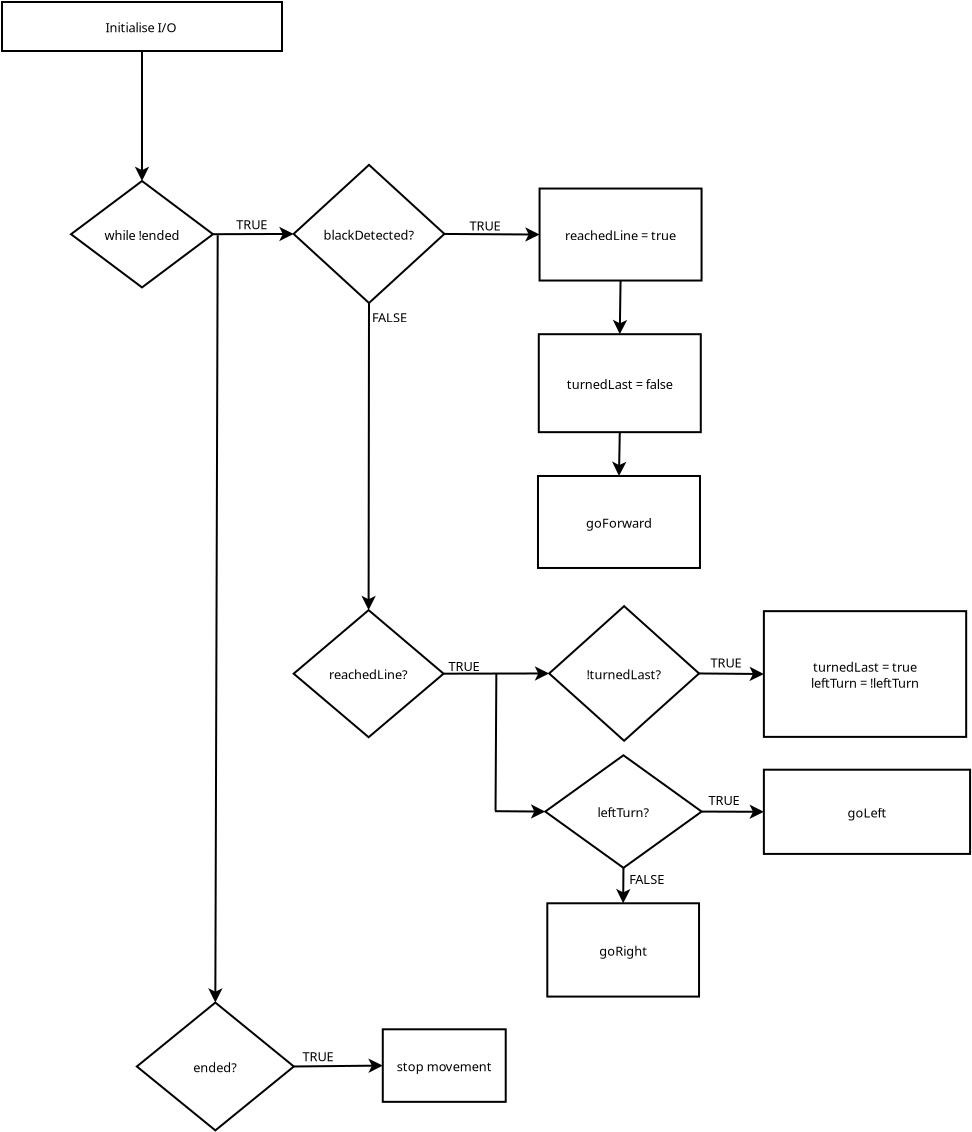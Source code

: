 <?xml version="1.0" encoding="UTF-8"?>
<dia:diagram xmlns:dia="http://www.lysator.liu.se/~alla/dia/">
  <dia:layer name="Background" visible="true" active="true">
    <dia:object type="Flowchart - Box" version="0" id="O0">
      <dia:attribute name="obj_pos">
        <dia:point val="12,4"/>
      </dia:attribute>
      <dia:attribute name="obj_bb">
        <dia:rectangle val="11.95,3.95;26.05,6.5"/>
      </dia:attribute>
      <dia:attribute name="elem_corner">
        <dia:point val="12,4"/>
      </dia:attribute>
      <dia:attribute name="elem_width">
        <dia:real val="14"/>
      </dia:attribute>
      <dia:attribute name="elem_height">
        <dia:real val="2.45"/>
      </dia:attribute>
      <dia:attribute name="show_background">
        <dia:boolean val="true"/>
      </dia:attribute>
      <dia:attribute name="padding">
        <dia:real val="0.5"/>
      </dia:attribute>
      <dia:attribute name="text">
        <dia:composite type="text">
          <dia:attribute name="string">
            <dia:string>#Initialise I/O#</dia:string>
          </dia:attribute>
          <dia:attribute name="font">
            <dia:font family="sans" style="0" name="Helvetica"/>
          </dia:attribute>
          <dia:attribute name="height">
            <dia:real val="0.8"/>
          </dia:attribute>
          <dia:attribute name="pos">
            <dia:point val="19,5.42"/>
          </dia:attribute>
          <dia:attribute name="color">
            <dia:color val="#000000"/>
          </dia:attribute>
          <dia:attribute name="alignment">
            <dia:enum val="1"/>
          </dia:attribute>
        </dia:composite>
      </dia:attribute>
    </dia:object>
    <dia:object type="Flowchart - Diamond" version="0" id="O1">
      <dia:attribute name="obj_pos">
        <dia:point val="15.45,12.95"/>
      </dia:attribute>
      <dia:attribute name="obj_bb">
        <dia:rectangle val="15.4,12.9;22.599,18.321"/>
      </dia:attribute>
      <dia:attribute name="elem_corner">
        <dia:point val="15.45,12.95"/>
      </dia:attribute>
      <dia:attribute name="elem_width">
        <dia:real val="7.099"/>
      </dia:attribute>
      <dia:attribute name="elem_height">
        <dia:real val="5.321"/>
      </dia:attribute>
      <dia:attribute name="show_background">
        <dia:boolean val="true"/>
      </dia:attribute>
      <dia:attribute name="padding">
        <dia:real val="0.354"/>
      </dia:attribute>
      <dia:attribute name="text">
        <dia:composite type="text">
          <dia:attribute name="string">
            <dia:string>#while !ended#</dia:string>
          </dia:attribute>
          <dia:attribute name="font">
            <dia:font family="sans" style="0" name="Helvetica"/>
          </dia:attribute>
          <dia:attribute name="height">
            <dia:real val="0.8"/>
          </dia:attribute>
          <dia:attribute name="pos">
            <dia:point val="18.999,15.805"/>
          </dia:attribute>
          <dia:attribute name="color">
            <dia:color val="#000000"/>
          </dia:attribute>
          <dia:attribute name="alignment">
            <dia:enum val="1"/>
          </dia:attribute>
        </dia:composite>
      </dia:attribute>
    </dia:object>
    <dia:object type="Standard - Line" version="0" id="O2">
      <dia:attribute name="obj_pos">
        <dia:point val="19,6.45"/>
      </dia:attribute>
      <dia:attribute name="obj_bb">
        <dia:rectangle val="18.638,6.4;19.361,13.062"/>
      </dia:attribute>
      <dia:attribute name="conn_endpoints">
        <dia:point val="19,6.45"/>
        <dia:point val="18.999,12.95"/>
      </dia:attribute>
      <dia:attribute name="numcp">
        <dia:int val="1"/>
      </dia:attribute>
      <dia:attribute name="end_arrow">
        <dia:enum val="22"/>
      </dia:attribute>
      <dia:attribute name="end_arrow_length">
        <dia:real val="0.5"/>
      </dia:attribute>
      <dia:attribute name="end_arrow_width">
        <dia:real val="0.5"/>
      </dia:attribute>
      <dia:connections>
        <dia:connection handle="0" to="O0" connection="13"/>
        <dia:connection handle="1" to="O1" connection="0"/>
      </dia:connections>
    </dia:object>
    <dia:object type="Flowchart - Diamond" version="0" id="O3">
      <dia:attribute name="obj_pos">
        <dia:point val="26.58,12.144"/>
      </dia:attribute>
      <dia:attribute name="obj_bb">
        <dia:rectangle val="26.53,12.094;34.169,19.1"/>
      </dia:attribute>
      <dia:attribute name="elem_corner">
        <dia:point val="26.58,12.144"/>
      </dia:attribute>
      <dia:attribute name="elem_width">
        <dia:real val="7.539"/>
      </dia:attribute>
      <dia:attribute name="elem_height">
        <dia:real val="6.905"/>
      </dia:attribute>
      <dia:attribute name="show_background">
        <dia:boolean val="true"/>
      </dia:attribute>
      <dia:attribute name="padding">
        <dia:real val="0.354"/>
      </dia:attribute>
      <dia:attribute name="text">
        <dia:composite type="text">
          <dia:attribute name="string">
            <dia:string>#blackDetected?#</dia:string>
          </dia:attribute>
          <dia:attribute name="font">
            <dia:font family="sans" style="0" name="Helvetica"/>
          </dia:attribute>
          <dia:attribute name="height">
            <dia:real val="0.8"/>
          </dia:attribute>
          <dia:attribute name="pos">
            <dia:point val="30.35,15.792"/>
          </dia:attribute>
          <dia:attribute name="color">
            <dia:color val="#000000"/>
          </dia:attribute>
          <dia:attribute name="alignment">
            <dia:enum val="1"/>
          </dia:attribute>
        </dia:composite>
      </dia:attribute>
    </dia:object>
    <dia:object type="Standard - Line" version="0" id="O4">
      <dia:attribute name="obj_pos">
        <dia:point val="22.549,15.61"/>
      </dia:attribute>
      <dia:attribute name="obj_bb">
        <dia:rectangle val="22.498,15.237;26.692,15.961"/>
      </dia:attribute>
      <dia:attribute name="conn_endpoints">
        <dia:point val="22.549,15.61"/>
        <dia:point val="26.58,15.597"/>
      </dia:attribute>
      <dia:attribute name="numcp">
        <dia:int val="1"/>
      </dia:attribute>
      <dia:attribute name="end_arrow">
        <dia:enum val="22"/>
      </dia:attribute>
      <dia:attribute name="end_arrow_length">
        <dia:real val="0.5"/>
      </dia:attribute>
      <dia:attribute name="end_arrow_width">
        <dia:real val="0.5"/>
      </dia:attribute>
      <dia:connections>
        <dia:connection handle="0" to="O1" connection="4"/>
        <dia:connection handle="1" to="O3" connection="12"/>
      </dia:connections>
    </dia:object>
    <dia:object type="Standard - Text" version="1" id="O5">
      <dia:attribute name="obj_pos">
        <dia:point val="23.716,15.357"/>
      </dia:attribute>
      <dia:attribute name="obj_bb">
        <dia:rectangle val="23.716,14.762;25.423,15.509"/>
      </dia:attribute>
      <dia:attribute name="text">
        <dia:composite type="text">
          <dia:attribute name="string">
            <dia:string>#TRUE#</dia:string>
          </dia:attribute>
          <dia:attribute name="font">
            <dia:font family="sans" style="0" name="Helvetica"/>
          </dia:attribute>
          <dia:attribute name="height">
            <dia:real val="0.8"/>
          </dia:attribute>
          <dia:attribute name="pos">
            <dia:point val="23.716,15.357"/>
          </dia:attribute>
          <dia:attribute name="color">
            <dia:color val="#000000"/>
          </dia:attribute>
          <dia:attribute name="alignment">
            <dia:enum val="0"/>
          </dia:attribute>
        </dia:composite>
      </dia:attribute>
      <dia:attribute name="valign">
        <dia:enum val="3"/>
      </dia:attribute>
    </dia:object>
    <dia:object type="Standard - Text" version="1" id="O6">
      <dia:attribute name="obj_pos">
        <dia:point val="24.05,14.75"/>
      </dia:attribute>
      <dia:attribute name="obj_bb">
        <dia:rectangle val="24.05,14.155;24.05,14.902"/>
      </dia:attribute>
      <dia:attribute name="text">
        <dia:composite type="text">
          <dia:attribute name="string">
            <dia:string>##</dia:string>
          </dia:attribute>
          <dia:attribute name="font">
            <dia:font family="sans" style="0" name="Helvetica"/>
          </dia:attribute>
          <dia:attribute name="height">
            <dia:real val="0.8"/>
          </dia:attribute>
          <dia:attribute name="pos">
            <dia:point val="24.05,14.75"/>
          </dia:attribute>
          <dia:attribute name="color">
            <dia:color val="#000000"/>
          </dia:attribute>
          <dia:attribute name="alignment">
            <dia:enum val="0"/>
          </dia:attribute>
        </dia:composite>
      </dia:attribute>
      <dia:attribute name="valign">
        <dia:enum val="3"/>
      </dia:attribute>
    </dia:object>
    <dia:object type="Flowchart - Box" version="0" id="O7">
      <dia:attribute name="obj_pos">
        <dia:point val="38.878,13.327"/>
      </dia:attribute>
      <dia:attribute name="obj_bb">
        <dia:rectangle val="38.828,13.277;47.028,17.977"/>
      </dia:attribute>
      <dia:attribute name="elem_corner">
        <dia:point val="38.878,13.327"/>
      </dia:attribute>
      <dia:attribute name="elem_width">
        <dia:real val="8.1"/>
      </dia:attribute>
      <dia:attribute name="elem_height">
        <dia:real val="4.6"/>
      </dia:attribute>
      <dia:attribute name="show_background">
        <dia:boolean val="true"/>
      </dia:attribute>
      <dia:attribute name="padding">
        <dia:real val="0.5"/>
      </dia:attribute>
      <dia:attribute name="text">
        <dia:composite type="text">
          <dia:attribute name="string">
            <dia:string>#reachedLine = true#</dia:string>
          </dia:attribute>
          <dia:attribute name="font">
            <dia:font family="sans" style="0" name="Helvetica"/>
          </dia:attribute>
          <dia:attribute name="height">
            <dia:real val="0.8"/>
          </dia:attribute>
          <dia:attribute name="pos">
            <dia:point val="42.928,15.822"/>
          </dia:attribute>
          <dia:attribute name="color">
            <dia:color val="#000000"/>
          </dia:attribute>
          <dia:attribute name="alignment">
            <dia:enum val="1"/>
          </dia:attribute>
        </dia:composite>
      </dia:attribute>
    </dia:object>
    <dia:object type="Flowchart - Box" version="0" id="O8">
      <dia:attribute name="obj_pos">
        <dia:point val="38.839,20.61"/>
      </dia:attribute>
      <dia:attribute name="obj_bb">
        <dia:rectangle val="38.789,20.559;46.989,25.558"/>
      </dia:attribute>
      <dia:attribute name="elem_corner">
        <dia:point val="38.839,20.61"/>
      </dia:attribute>
      <dia:attribute name="elem_width">
        <dia:real val="8.1"/>
      </dia:attribute>
      <dia:attribute name="elem_height">
        <dia:real val="4.898"/>
      </dia:attribute>
      <dia:attribute name="show_background">
        <dia:boolean val="true"/>
      </dia:attribute>
      <dia:attribute name="padding">
        <dia:real val="0.5"/>
      </dia:attribute>
      <dia:attribute name="text">
        <dia:composite type="text">
          <dia:attribute name="string">
            <dia:string>#turnedLast = false#</dia:string>
          </dia:attribute>
          <dia:attribute name="font">
            <dia:font family="sans" style="0" name="Helvetica"/>
          </dia:attribute>
          <dia:attribute name="height">
            <dia:real val="0.8"/>
          </dia:attribute>
          <dia:attribute name="pos">
            <dia:point val="42.889,23.254"/>
          </dia:attribute>
          <dia:attribute name="color">
            <dia:color val="#000000"/>
          </dia:attribute>
          <dia:attribute name="alignment">
            <dia:enum val="1"/>
          </dia:attribute>
        </dia:composite>
      </dia:attribute>
    </dia:object>
    <dia:object type="Standard - Line" version="0" id="O9">
      <dia:attribute name="obj_pos">
        <dia:point val="34.119,15.597"/>
      </dia:attribute>
      <dia:attribute name="obj_bb">
        <dia:rectangle val="34.069,15.262;38.99,15.985"/>
      </dia:attribute>
      <dia:attribute name="conn_endpoints">
        <dia:point val="34.119,15.597"/>
        <dia:point val="38.878,15.627"/>
      </dia:attribute>
      <dia:attribute name="numcp">
        <dia:int val="1"/>
      </dia:attribute>
      <dia:attribute name="end_arrow">
        <dia:enum val="22"/>
      </dia:attribute>
      <dia:attribute name="end_arrow_length">
        <dia:real val="0.5"/>
      </dia:attribute>
      <dia:attribute name="end_arrow_width">
        <dia:real val="0.5"/>
      </dia:attribute>
      <dia:connections>
        <dia:connection handle="0" to="O3" connection="4"/>
        <dia:connection handle="1" to="O7" connection="7"/>
      </dia:connections>
    </dia:object>
    <dia:object type="Standard - Line" version="0" id="O10">
      <dia:attribute name="obj_pos">
        <dia:point val="42.928,17.927"/>
      </dia:attribute>
      <dia:attribute name="obj_bb">
        <dia:rectangle val="42.536,17.877;43.259,20.721"/>
      </dia:attribute>
      <dia:attribute name="conn_endpoints">
        <dia:point val="42.928,17.927"/>
        <dia:point val="42.889,20.61"/>
      </dia:attribute>
      <dia:attribute name="numcp">
        <dia:int val="1"/>
      </dia:attribute>
      <dia:attribute name="end_arrow">
        <dia:enum val="22"/>
      </dia:attribute>
      <dia:attribute name="end_arrow_length">
        <dia:real val="0.5"/>
      </dia:attribute>
      <dia:attribute name="end_arrow_width">
        <dia:real val="0.5"/>
      </dia:attribute>
      <dia:connections>
        <dia:connection handle="0" to="O7" connection="13"/>
        <dia:connection handle="1" to="O8" connection="2"/>
      </dia:connections>
    </dia:object>
    <dia:object type="Flowchart - Box" version="0" id="O11">
      <dia:attribute name="obj_pos">
        <dia:point val="38.799,27.699"/>
      </dia:attribute>
      <dia:attribute name="obj_bb">
        <dia:rectangle val="38.749,27.649;46.949,32.349"/>
      </dia:attribute>
      <dia:attribute name="elem_corner">
        <dia:point val="38.799,27.699"/>
      </dia:attribute>
      <dia:attribute name="elem_width">
        <dia:real val="8.1"/>
      </dia:attribute>
      <dia:attribute name="elem_height">
        <dia:real val="4.6"/>
      </dia:attribute>
      <dia:attribute name="show_background">
        <dia:boolean val="true"/>
      </dia:attribute>
      <dia:attribute name="padding">
        <dia:real val="0.5"/>
      </dia:attribute>
      <dia:attribute name="text">
        <dia:composite type="text">
          <dia:attribute name="string">
            <dia:string>#goForward#</dia:string>
          </dia:attribute>
          <dia:attribute name="font">
            <dia:font family="sans" style="0" name="Helvetica"/>
          </dia:attribute>
          <dia:attribute name="height">
            <dia:real val="0.8"/>
          </dia:attribute>
          <dia:attribute name="pos">
            <dia:point val="42.849,30.194"/>
          </dia:attribute>
          <dia:attribute name="color">
            <dia:color val="#000000"/>
          </dia:attribute>
          <dia:attribute name="alignment">
            <dia:enum val="1"/>
          </dia:attribute>
        </dia:composite>
      </dia:attribute>
    </dia:object>
    <dia:object type="Standard - Line" version="0" id="O12">
      <dia:attribute name="obj_pos">
        <dia:point val="42.889,25.508"/>
      </dia:attribute>
      <dia:attribute name="obj_bb">
        <dia:rectangle val="42.498,25.457;43.222,27.811"/>
      </dia:attribute>
      <dia:attribute name="conn_endpoints">
        <dia:point val="42.889,25.508"/>
        <dia:point val="42.849,27.699"/>
      </dia:attribute>
      <dia:attribute name="numcp">
        <dia:int val="1"/>
      </dia:attribute>
      <dia:attribute name="end_arrow">
        <dia:enum val="22"/>
      </dia:attribute>
      <dia:attribute name="end_arrow_length">
        <dia:real val="0.5"/>
      </dia:attribute>
      <dia:attribute name="end_arrow_width">
        <dia:real val="0.5"/>
      </dia:attribute>
      <dia:connections>
        <dia:connection handle="0" to="O8" connection="13"/>
        <dia:connection handle="1" to="O11" connection="2"/>
      </dia:connections>
    </dia:object>
    <dia:object type="Standard - Text" version="1" id="O13">
      <dia:attribute name="obj_pos">
        <dia:point val="35.375,15.427"/>
      </dia:attribute>
      <dia:attribute name="obj_bb">
        <dia:rectangle val="35.375,14.832;37.083,15.579"/>
      </dia:attribute>
      <dia:attribute name="text">
        <dia:composite type="text">
          <dia:attribute name="string">
            <dia:string>#TRUE#</dia:string>
          </dia:attribute>
          <dia:attribute name="font">
            <dia:font family="sans" style="0" name="Helvetica"/>
          </dia:attribute>
          <dia:attribute name="height">
            <dia:real val="0.8"/>
          </dia:attribute>
          <dia:attribute name="pos">
            <dia:point val="35.375,15.427"/>
          </dia:attribute>
          <dia:attribute name="color">
            <dia:color val="#000000"/>
          </dia:attribute>
          <dia:attribute name="alignment">
            <dia:enum val="0"/>
          </dia:attribute>
        </dia:composite>
      </dia:attribute>
      <dia:attribute name="valign">
        <dia:enum val="3"/>
      </dia:attribute>
    </dia:object>
    <dia:object type="Standard - Line" version="0" id="O14">
      <dia:attribute name="obj_pos">
        <dia:point val="30.35,19.05"/>
      </dia:attribute>
      <dia:attribute name="obj_bb">
        <dia:rectangle val="29.969,19.0;30.693,34.517"/>
      </dia:attribute>
      <dia:attribute name="conn_endpoints">
        <dia:point val="30.35,19.05"/>
        <dia:point val="30.33,34.406"/>
      </dia:attribute>
      <dia:attribute name="numcp">
        <dia:int val="1"/>
      </dia:attribute>
      <dia:attribute name="end_arrow">
        <dia:enum val="22"/>
      </dia:attribute>
      <dia:attribute name="end_arrow_length">
        <dia:real val="0.5"/>
      </dia:attribute>
      <dia:attribute name="end_arrow_width">
        <dia:real val="0.5"/>
      </dia:attribute>
      <dia:connections>
        <dia:connection handle="0" to="O3" connection="8"/>
        <dia:connection handle="1" to="O16" connection="0"/>
      </dia:connections>
    </dia:object>
    <dia:object type="Standard - Text" version="1" id="O15">
      <dia:attribute name="obj_pos">
        <dia:point val="30.494,20.009"/>
      </dia:attribute>
      <dia:attribute name="obj_bb">
        <dia:rectangle val="30.494,19.415;32.412,20.162"/>
      </dia:attribute>
      <dia:attribute name="text">
        <dia:composite type="text">
          <dia:attribute name="string">
            <dia:string>#FALSE#</dia:string>
          </dia:attribute>
          <dia:attribute name="font">
            <dia:font family="sans" style="0" name="Helvetica"/>
          </dia:attribute>
          <dia:attribute name="height">
            <dia:real val="0.8"/>
          </dia:attribute>
          <dia:attribute name="pos">
            <dia:point val="30.494,20.009"/>
          </dia:attribute>
          <dia:attribute name="color">
            <dia:color val="#000000"/>
          </dia:attribute>
          <dia:attribute name="alignment">
            <dia:enum val="0"/>
          </dia:attribute>
        </dia:composite>
      </dia:attribute>
      <dia:attribute name="valign">
        <dia:enum val="3"/>
      </dia:attribute>
    </dia:object>
    <dia:object type="Flowchart - Diamond" version="0" id="O16">
      <dia:attribute name="obj_pos">
        <dia:point val="26.583,34.406"/>
      </dia:attribute>
      <dia:attribute name="obj_bb">
        <dia:rectangle val="26.533,34.355;34.128,40.81"/>
      </dia:attribute>
      <dia:attribute name="elem_corner">
        <dia:point val="26.583,34.406"/>
      </dia:attribute>
      <dia:attribute name="elem_width">
        <dia:real val="7.495"/>
      </dia:attribute>
      <dia:attribute name="elem_height">
        <dia:real val="6.355"/>
      </dia:attribute>
      <dia:attribute name="show_background">
        <dia:boolean val="true"/>
      </dia:attribute>
      <dia:attribute name="padding">
        <dia:real val="0.354"/>
      </dia:attribute>
      <dia:attribute name="text">
        <dia:composite type="text">
          <dia:attribute name="string">
            <dia:string>#reachedLine?#</dia:string>
          </dia:attribute>
          <dia:attribute name="font">
            <dia:font family="sans" style="0" name="Helvetica"/>
          </dia:attribute>
          <dia:attribute name="height">
            <dia:real val="0.8"/>
          </dia:attribute>
          <dia:attribute name="pos">
            <dia:point val="30.33,37.778"/>
          </dia:attribute>
          <dia:attribute name="color">
            <dia:color val="#000000"/>
          </dia:attribute>
          <dia:attribute name="alignment">
            <dia:enum val="1"/>
          </dia:attribute>
        </dia:composite>
      </dia:attribute>
    </dia:object>
    <dia:object type="Flowchart - Diamond" version="0" id="O17">
      <dia:attribute name="obj_pos">
        <dia:point val="39.357,34.208"/>
      </dia:attribute>
      <dia:attribute name="obj_bb">
        <dia:rectangle val="39.307,34.158;46.902,40.988"/>
      </dia:attribute>
      <dia:attribute name="elem_corner">
        <dia:point val="39.357,34.208"/>
      </dia:attribute>
      <dia:attribute name="elem_width">
        <dia:real val="7.495"/>
      </dia:attribute>
      <dia:attribute name="elem_height">
        <dia:real val="6.73"/>
      </dia:attribute>
      <dia:attribute name="show_background">
        <dia:boolean val="true"/>
      </dia:attribute>
      <dia:attribute name="padding">
        <dia:real val="0.354"/>
      </dia:attribute>
      <dia:attribute name="text">
        <dia:composite type="text">
          <dia:attribute name="string">
            <dia:string>#!turnedLast?#</dia:string>
          </dia:attribute>
          <dia:attribute name="font">
            <dia:font family="sans" style="0" name="Helvetica"/>
          </dia:attribute>
          <dia:attribute name="height">
            <dia:real val="0.8"/>
          </dia:attribute>
          <dia:attribute name="pos">
            <dia:point val="43.104,37.768"/>
          </dia:attribute>
          <dia:attribute name="color">
            <dia:color val="#000000"/>
          </dia:attribute>
          <dia:attribute name="alignment">
            <dia:enum val="1"/>
          </dia:attribute>
        </dia:composite>
      </dia:attribute>
    </dia:object>
    <dia:object type="Flowchart - Box" version="0" id="O18">
      <dia:attribute name="obj_pos">
        <dia:point val="50.094,34.458"/>
      </dia:attribute>
      <dia:attribute name="obj_bb">
        <dia:rectangle val="50.044,34.408;60.259,40.794"/>
      </dia:attribute>
      <dia:attribute name="elem_corner">
        <dia:point val="50.094,34.458"/>
      </dia:attribute>
      <dia:attribute name="elem_width">
        <dia:real val="10.115"/>
      </dia:attribute>
      <dia:attribute name="elem_height">
        <dia:real val="6.286"/>
      </dia:attribute>
      <dia:attribute name="show_background">
        <dia:boolean val="true"/>
      </dia:attribute>
      <dia:attribute name="padding">
        <dia:real val="0.5"/>
      </dia:attribute>
      <dia:attribute name="text">
        <dia:composite type="text">
          <dia:attribute name="string">
            <dia:string>#turnedLast = true
leftTurn = !leftTurn#</dia:string>
          </dia:attribute>
          <dia:attribute name="font">
            <dia:font family="sans" style="0" name="Helvetica"/>
          </dia:attribute>
          <dia:attribute name="height">
            <dia:real val="0.8"/>
          </dia:attribute>
          <dia:attribute name="pos">
            <dia:point val="55.151,37.396"/>
          </dia:attribute>
          <dia:attribute name="color">
            <dia:color val="#000000"/>
          </dia:attribute>
          <dia:attribute name="alignment">
            <dia:enum val="1"/>
          </dia:attribute>
        </dia:composite>
      </dia:attribute>
    </dia:object>
    <dia:object type="Standard - Line" version="0" id="O19">
      <dia:attribute name="obj_pos">
        <dia:point val="46.852,37.573"/>
      </dia:attribute>
      <dia:attribute name="obj_bb">
        <dia:rectangle val="46.801,37.234;50.206,37.958"/>
      </dia:attribute>
      <dia:attribute name="conn_endpoints">
        <dia:point val="46.852,37.573"/>
        <dia:point val="50.094,37.601"/>
      </dia:attribute>
      <dia:attribute name="numcp">
        <dia:int val="1"/>
      </dia:attribute>
      <dia:attribute name="end_arrow">
        <dia:enum val="22"/>
      </dia:attribute>
      <dia:attribute name="end_arrow_length">
        <dia:real val="0.5"/>
      </dia:attribute>
      <dia:attribute name="end_arrow_width">
        <dia:real val="0.5"/>
      </dia:attribute>
      <dia:connections>
        <dia:connection handle="0" to="O17" connection="4"/>
        <dia:connection handle="1" to="O18" connection="7"/>
      </dia:connections>
    </dia:object>
    <dia:object type="Standard - Line" version="0" id="O20">
      <dia:attribute name="obj_pos">
        <dia:point val="34.078,37.583"/>
      </dia:attribute>
      <dia:attribute name="obj_bb">
        <dia:rectangle val="34.028,37.213;39.469,37.936"/>
      </dia:attribute>
      <dia:attribute name="conn_endpoints">
        <dia:point val="34.078,37.583"/>
        <dia:point val="39.357,37.573"/>
      </dia:attribute>
      <dia:attribute name="numcp">
        <dia:int val="1"/>
      </dia:attribute>
      <dia:attribute name="end_arrow">
        <dia:enum val="22"/>
      </dia:attribute>
      <dia:attribute name="end_arrow_length">
        <dia:real val="0.5"/>
      </dia:attribute>
      <dia:attribute name="end_arrow_width">
        <dia:real val="0.5"/>
      </dia:attribute>
      <dia:connections>
        <dia:connection handle="0" to="O16" connection="4"/>
        <dia:connection handle="1" to="O17" connection="12"/>
      </dia:connections>
    </dia:object>
    <dia:object type="Flowchart - Diamond" version="0" id="O21">
      <dia:attribute name="obj_pos">
        <dia:point val="39.162,41.665"/>
      </dia:attribute>
      <dia:attribute name="obj_bb">
        <dia:rectangle val="39.112,41.615;47.031,47.343"/>
      </dia:attribute>
      <dia:attribute name="elem_corner">
        <dia:point val="39.162,41.665"/>
      </dia:attribute>
      <dia:attribute name="elem_width">
        <dia:real val="7.819"/>
      </dia:attribute>
      <dia:attribute name="elem_height">
        <dia:real val="5.628"/>
      </dia:attribute>
      <dia:attribute name="show_background">
        <dia:boolean val="true"/>
      </dia:attribute>
      <dia:attribute name="padding">
        <dia:real val="0.354"/>
      </dia:attribute>
      <dia:attribute name="text">
        <dia:composite type="text">
          <dia:attribute name="string">
            <dia:string>#leftTurn?#</dia:string>
          </dia:attribute>
          <dia:attribute name="font">
            <dia:font family="sans" style="0" name="Helvetica"/>
          </dia:attribute>
          <dia:attribute name="height">
            <dia:real val="0.8"/>
          </dia:attribute>
          <dia:attribute name="pos">
            <dia:point val="43.072,44.674"/>
          </dia:attribute>
          <dia:attribute name="color">
            <dia:color val="#000000"/>
          </dia:attribute>
          <dia:attribute name="alignment">
            <dia:enum val="1"/>
          </dia:attribute>
        </dia:composite>
      </dia:attribute>
    </dia:object>
    <dia:object type="Standard - Line" version="0" id="O22">
      <dia:attribute name="obj_pos">
        <dia:point val="36.647,44.459"/>
      </dia:attribute>
      <dia:attribute name="obj_bb">
        <dia:rectangle val="36.597,44.112;39.274,44.836"/>
      </dia:attribute>
      <dia:attribute name="conn_endpoints">
        <dia:point val="36.647,44.459"/>
        <dia:point val="39.162,44.479"/>
      </dia:attribute>
      <dia:attribute name="numcp">
        <dia:int val="1"/>
      </dia:attribute>
      <dia:attribute name="end_arrow">
        <dia:enum val="22"/>
      </dia:attribute>
      <dia:attribute name="end_arrow_length">
        <dia:real val="0.5"/>
      </dia:attribute>
      <dia:attribute name="end_arrow_width">
        <dia:real val="0.5"/>
      </dia:attribute>
      <dia:connections>
        <dia:connection handle="1" to="O21" connection="12"/>
      </dia:connections>
    </dia:object>
    <dia:object type="Flowchart - Box" version="0" id="O23">
      <dia:attribute name="obj_pos">
        <dia:point val="50.094,42.385"/>
      </dia:attribute>
      <dia:attribute name="obj_bb">
        <dia:rectangle val="50.044,42.335;60.454,46.646"/>
      </dia:attribute>
      <dia:attribute name="elem_corner">
        <dia:point val="50.094,42.385"/>
      </dia:attribute>
      <dia:attribute name="elem_width">
        <dia:real val="10.31"/>
      </dia:attribute>
      <dia:attribute name="elem_height">
        <dia:real val="4.211"/>
      </dia:attribute>
      <dia:attribute name="show_background">
        <dia:boolean val="true"/>
      </dia:attribute>
      <dia:attribute name="padding">
        <dia:real val="0.5"/>
      </dia:attribute>
      <dia:attribute name="text">
        <dia:composite type="text">
          <dia:attribute name="string">
            <dia:string>#goLeft#</dia:string>
          </dia:attribute>
          <dia:attribute name="font">
            <dia:font family="sans" style="0" name="Helvetica"/>
          </dia:attribute>
          <dia:attribute name="height">
            <dia:real val="0.8"/>
          </dia:attribute>
          <dia:attribute name="pos">
            <dia:point val="55.249,44.685"/>
          </dia:attribute>
          <dia:attribute name="color">
            <dia:color val="#000000"/>
          </dia:attribute>
          <dia:attribute name="alignment">
            <dia:enum val="1"/>
          </dia:attribute>
        </dia:composite>
      </dia:attribute>
    </dia:object>
    <dia:object type="Standard - Line" version="0" id="O24">
      <dia:attribute name="obj_pos">
        <dia:point val="46.981,44.479"/>
      </dia:attribute>
      <dia:attribute name="obj_bb">
        <dia:rectangle val="46.931,44.126;50.206,44.85"/>
      </dia:attribute>
      <dia:attribute name="conn_endpoints">
        <dia:point val="46.981,44.479"/>
        <dia:point val="50.094,44.49"/>
      </dia:attribute>
      <dia:attribute name="numcp">
        <dia:int val="1"/>
      </dia:attribute>
      <dia:attribute name="end_arrow">
        <dia:enum val="22"/>
      </dia:attribute>
      <dia:attribute name="end_arrow_length">
        <dia:real val="0.5"/>
      </dia:attribute>
      <dia:attribute name="end_arrow_width">
        <dia:real val="0.5"/>
      </dia:attribute>
      <dia:connections>
        <dia:connection handle="0" to="O21" connection="4"/>
        <dia:connection handle="1" to="O23" connection="7"/>
      </dia:connections>
    </dia:object>
    <dia:object type="Flowchart - Box" version="0" id="O25">
      <dia:attribute name="obj_pos">
        <dia:point val="39.265,49.064"/>
      </dia:attribute>
      <dia:attribute name="obj_bb">
        <dia:rectangle val="39.215,49.014;46.902,53.778"/>
      </dia:attribute>
      <dia:attribute name="elem_corner">
        <dia:point val="39.265,49.064"/>
      </dia:attribute>
      <dia:attribute name="elem_width">
        <dia:real val="7.587"/>
      </dia:attribute>
      <dia:attribute name="elem_height">
        <dia:real val="4.665"/>
      </dia:attribute>
      <dia:attribute name="show_background">
        <dia:boolean val="true"/>
      </dia:attribute>
      <dia:attribute name="padding">
        <dia:real val="0.5"/>
      </dia:attribute>
      <dia:attribute name="text">
        <dia:composite type="text">
          <dia:attribute name="string">
            <dia:string>#goRight#</dia:string>
          </dia:attribute>
          <dia:attribute name="font">
            <dia:font family="sans" style="0" name="Helvetica"/>
          </dia:attribute>
          <dia:attribute name="height">
            <dia:real val="0.8"/>
          </dia:attribute>
          <dia:attribute name="pos">
            <dia:point val="43.058,51.591"/>
          </dia:attribute>
          <dia:attribute name="color">
            <dia:color val="#000000"/>
          </dia:attribute>
          <dia:attribute name="alignment">
            <dia:enum val="1"/>
          </dia:attribute>
        </dia:composite>
      </dia:attribute>
    </dia:object>
    <dia:object type="Standard - Line" version="0" id="O26">
      <dia:attribute name="obj_pos">
        <dia:point val="43.072,47.293"/>
      </dia:attribute>
      <dia:attribute name="obj_bb">
        <dia:rectangle val="42.701,47.242;43.425,49.175"/>
      </dia:attribute>
      <dia:attribute name="conn_endpoints">
        <dia:point val="43.072,47.293"/>
        <dia:point val="43.058,49.064"/>
      </dia:attribute>
      <dia:attribute name="numcp">
        <dia:int val="1"/>
      </dia:attribute>
      <dia:attribute name="end_arrow">
        <dia:enum val="22"/>
      </dia:attribute>
      <dia:attribute name="end_arrow_length">
        <dia:real val="0.5"/>
      </dia:attribute>
      <dia:attribute name="end_arrow_width">
        <dia:real val="0.5"/>
      </dia:attribute>
      <dia:connections>
        <dia:connection handle="0" to="O21" connection="8"/>
        <dia:connection handle="1" to="O25" connection="2"/>
      </dia:connections>
    </dia:object>
    <dia:object type="Standard - Line" version="0" id="O27">
      <dia:attribute name="obj_pos">
        <dia:point val="36.677,44.44"/>
      </dia:attribute>
      <dia:attribute name="obj_bb">
        <dia:rectangle val="36.627,37.528;36.768,44.491"/>
      </dia:attribute>
      <dia:attribute name="conn_endpoints">
        <dia:point val="36.677,44.44"/>
        <dia:point val="36.717,37.578"/>
      </dia:attribute>
      <dia:attribute name="numcp">
        <dia:int val="1"/>
      </dia:attribute>
      <dia:connections>
        <dia:connection handle="1" to="O20" connection="0"/>
      </dia:connections>
    </dia:object>
    <dia:object type="Standard - Text" version="1" id="O28">
      <dia:attribute name="obj_pos">
        <dia:point val="34.32,37.453"/>
      </dia:attribute>
      <dia:attribute name="obj_bb">
        <dia:rectangle val="34.32,36.858;36.028,37.606"/>
      </dia:attribute>
      <dia:attribute name="text">
        <dia:composite type="text">
          <dia:attribute name="string">
            <dia:string>#TRUE#</dia:string>
          </dia:attribute>
          <dia:attribute name="font">
            <dia:font family="sans" style="0" name="Helvetica"/>
          </dia:attribute>
          <dia:attribute name="height">
            <dia:real val="0.8"/>
          </dia:attribute>
          <dia:attribute name="pos">
            <dia:point val="34.32,37.453"/>
          </dia:attribute>
          <dia:attribute name="color">
            <dia:color val="#000000"/>
          </dia:attribute>
          <dia:attribute name="alignment">
            <dia:enum val="0"/>
          </dia:attribute>
        </dia:composite>
      </dia:attribute>
      <dia:attribute name="valign">
        <dia:enum val="3"/>
      </dia:attribute>
    </dia:object>
    <dia:object type="Flowchart - Diamond" version="0" id="O29">
      <dia:attribute name="obj_pos">
        <dia:point val="18.742,54.028"/>
      </dia:attribute>
      <dia:attribute name="obj_bb">
        <dia:rectangle val="18.692,53.978;26.641,60.47"/>
      </dia:attribute>
      <dia:attribute name="elem_corner">
        <dia:point val="18.742,54.028"/>
      </dia:attribute>
      <dia:attribute name="elem_width">
        <dia:real val="7.849"/>
      </dia:attribute>
      <dia:attribute name="elem_height">
        <dia:real val="6.392"/>
      </dia:attribute>
      <dia:attribute name="show_background">
        <dia:boolean val="true"/>
      </dia:attribute>
      <dia:attribute name="padding">
        <dia:real val="0.354"/>
      </dia:attribute>
      <dia:attribute name="text">
        <dia:composite type="text">
          <dia:attribute name="string">
            <dia:string>#ended?#</dia:string>
          </dia:attribute>
          <dia:attribute name="font">
            <dia:font family="sans" style="0" name="Helvetica"/>
          </dia:attribute>
          <dia:attribute name="height">
            <dia:real val="0.8"/>
          </dia:attribute>
          <dia:attribute name="pos">
            <dia:point val="22.666,57.419"/>
          </dia:attribute>
          <dia:attribute name="color">
            <dia:color val="#000000"/>
          </dia:attribute>
          <dia:attribute name="alignment">
            <dia:enum val="1"/>
          </dia:attribute>
        </dia:composite>
      </dia:attribute>
    </dia:object>
    <dia:object type="Flowchart - Box" version="0" id="O30">
      <dia:attribute name="obj_pos">
        <dia:point val="31.039,55.365"/>
      </dia:attribute>
      <dia:attribute name="obj_bb">
        <dia:rectangle val="30.989,55.316;37.236,59.043"/>
      </dia:attribute>
      <dia:attribute name="elem_corner">
        <dia:point val="31.039,55.365"/>
      </dia:attribute>
      <dia:attribute name="elem_width">
        <dia:real val="6.147"/>
      </dia:attribute>
      <dia:attribute name="elem_height">
        <dia:real val="3.627"/>
      </dia:attribute>
      <dia:attribute name="show_background">
        <dia:boolean val="true"/>
      </dia:attribute>
      <dia:attribute name="padding">
        <dia:real val="0.5"/>
      </dia:attribute>
      <dia:attribute name="text">
        <dia:composite type="text">
          <dia:attribute name="string">
            <dia:string>#stop movement#</dia:string>
          </dia:attribute>
          <dia:attribute name="font">
            <dia:font family="sans" style="0" name="Helvetica"/>
          </dia:attribute>
          <dia:attribute name="height">
            <dia:real val="0.8"/>
          </dia:attribute>
          <dia:attribute name="pos">
            <dia:point val="34.112,57.374"/>
          </dia:attribute>
          <dia:attribute name="color">
            <dia:color val="#000000"/>
          </dia:attribute>
          <dia:attribute name="alignment">
            <dia:enum val="1"/>
          </dia:attribute>
        </dia:composite>
      </dia:attribute>
    </dia:object>
    <dia:object type="Standard - Line" version="0" id="O31">
      <dia:attribute name="obj_pos">
        <dia:point val="26.591,57.224"/>
      </dia:attribute>
      <dia:attribute name="obj_bb">
        <dia:rectangle val="26.54,56.823;31.15,57.547"/>
      </dia:attribute>
      <dia:attribute name="conn_endpoints">
        <dia:point val="26.591,57.224"/>
        <dia:point val="31.039,57.179"/>
      </dia:attribute>
      <dia:attribute name="numcp">
        <dia:int val="1"/>
      </dia:attribute>
      <dia:attribute name="end_arrow">
        <dia:enum val="22"/>
      </dia:attribute>
      <dia:attribute name="end_arrow_length">
        <dia:real val="0.5"/>
      </dia:attribute>
      <dia:attribute name="end_arrow_width">
        <dia:real val="0.5"/>
      </dia:attribute>
      <dia:connections>
        <dia:connection handle="0" to="O29" connection="4"/>
        <dia:connection handle="1" to="O30" connection="7"/>
      </dia:connections>
    </dia:object>
    <dia:object type="Standard - Line" version="0" id="O32">
      <dia:attribute name="obj_pos">
        <dia:point val="22.785,15.661"/>
      </dia:attribute>
      <dia:attribute name="obj_bb">
        <dia:rectangle val="22.306,15.611;23.03,54.14"/>
      </dia:attribute>
      <dia:attribute name="conn_endpoints">
        <dia:point val="22.785,15.661"/>
        <dia:point val="22.666,54.028"/>
      </dia:attribute>
      <dia:attribute name="numcp">
        <dia:int val="1"/>
      </dia:attribute>
      <dia:attribute name="end_arrow">
        <dia:enum val="22"/>
      </dia:attribute>
      <dia:attribute name="end_arrow_length">
        <dia:real val="0.5"/>
      </dia:attribute>
      <dia:attribute name="end_arrow_width">
        <dia:real val="0.5"/>
      </dia:attribute>
      <dia:connections>
        <dia:connection handle="1" to="O29" connection="0"/>
      </dia:connections>
    </dia:object>
    <dia:object type="Standard - Text" version="1" id="O33">
      <dia:attribute name="obj_pos">
        <dia:point val="34.112,57.179"/>
      </dia:attribute>
      <dia:attribute name="obj_bb">
        <dia:rectangle val="34.112,56.584;34.112,57.332"/>
      </dia:attribute>
      <dia:attribute name="text">
        <dia:composite type="text">
          <dia:attribute name="string">
            <dia:string>##</dia:string>
          </dia:attribute>
          <dia:attribute name="font">
            <dia:font family="sans" style="0" name="Helvetica"/>
          </dia:attribute>
          <dia:attribute name="height">
            <dia:real val="0.8"/>
          </dia:attribute>
          <dia:attribute name="pos">
            <dia:point val="34.112,57.179"/>
          </dia:attribute>
          <dia:attribute name="color">
            <dia:color val="#000000"/>
          </dia:attribute>
          <dia:attribute name="alignment">
            <dia:enum val="0"/>
          </dia:attribute>
        </dia:composite>
      </dia:attribute>
      <dia:attribute name="valign">
        <dia:enum val="3"/>
      </dia:attribute>
      <dia:connections>
        <dia:connection handle="0" to="O30" connection="16"/>
      </dia:connections>
    </dia:object>
    <dia:object type="Standard - Text" version="1" id="O34">
      <dia:attribute name="obj_pos">
        <dia:point val="47.419,37.273"/>
      </dia:attribute>
      <dia:attribute name="obj_bb">
        <dia:rectangle val="47.419,36.678;49.126,37.426"/>
      </dia:attribute>
      <dia:attribute name="text">
        <dia:composite type="text">
          <dia:attribute name="string">
            <dia:string>#TRUE#</dia:string>
          </dia:attribute>
          <dia:attribute name="font">
            <dia:font family="sans" style="0" name="Helvetica"/>
          </dia:attribute>
          <dia:attribute name="height">
            <dia:real val="0.8"/>
          </dia:attribute>
          <dia:attribute name="pos">
            <dia:point val="47.419,37.273"/>
          </dia:attribute>
          <dia:attribute name="color">
            <dia:color val="#000000"/>
          </dia:attribute>
          <dia:attribute name="alignment">
            <dia:enum val="0"/>
          </dia:attribute>
        </dia:composite>
      </dia:attribute>
      <dia:attribute name="valign">
        <dia:enum val="3"/>
      </dia:attribute>
    </dia:object>
    <dia:object type="Standard - Text" version="1" id="O35">
      <dia:attribute name="obj_pos">
        <dia:point val="47.319,44.148"/>
      </dia:attribute>
      <dia:attribute name="obj_bb">
        <dia:rectangle val="47.319,43.553;49.026,44.301"/>
      </dia:attribute>
      <dia:attribute name="text">
        <dia:composite type="text">
          <dia:attribute name="string">
            <dia:string>#TRUE#</dia:string>
          </dia:attribute>
          <dia:attribute name="font">
            <dia:font family="sans" style="0" name="Helvetica"/>
          </dia:attribute>
          <dia:attribute name="height">
            <dia:real val="0.8"/>
          </dia:attribute>
          <dia:attribute name="pos">
            <dia:point val="47.319,44.148"/>
          </dia:attribute>
          <dia:attribute name="color">
            <dia:color val="#000000"/>
          </dia:attribute>
          <dia:attribute name="alignment">
            <dia:enum val="0"/>
          </dia:attribute>
        </dia:composite>
      </dia:attribute>
      <dia:attribute name="valign">
        <dia:enum val="3"/>
      </dia:attribute>
    </dia:object>
    <dia:object type="Standard - Text" version="1" id="O36">
      <dia:attribute name="obj_pos">
        <dia:point val="43.368,48.098"/>
      </dia:attribute>
      <dia:attribute name="obj_bb">
        <dia:rectangle val="43.368,47.503;45.286,48.251"/>
      </dia:attribute>
      <dia:attribute name="text">
        <dia:composite type="text">
          <dia:attribute name="string">
            <dia:string>#FALSE#</dia:string>
          </dia:attribute>
          <dia:attribute name="font">
            <dia:font family="sans" style="0" name="Helvetica"/>
          </dia:attribute>
          <dia:attribute name="height">
            <dia:real val="0.8"/>
          </dia:attribute>
          <dia:attribute name="pos">
            <dia:point val="43.368,48.098"/>
          </dia:attribute>
          <dia:attribute name="color">
            <dia:color val="#000000"/>
          </dia:attribute>
          <dia:attribute name="alignment">
            <dia:enum val="0"/>
          </dia:attribute>
        </dia:composite>
      </dia:attribute>
      <dia:attribute name="valign">
        <dia:enum val="3"/>
      </dia:attribute>
    </dia:object>
    <dia:object type="Standard - Text" version="1" id="O37">
      <dia:attribute name="obj_pos">
        <dia:point val="27.019,56.961"/>
      </dia:attribute>
      <dia:attribute name="obj_bb">
        <dia:rectangle val="27.019,56.366;28.726,57.113"/>
      </dia:attribute>
      <dia:attribute name="text">
        <dia:composite type="text">
          <dia:attribute name="string">
            <dia:string>#TRUE#</dia:string>
          </dia:attribute>
          <dia:attribute name="font">
            <dia:font family="sans" style="0" name="Helvetica"/>
          </dia:attribute>
          <dia:attribute name="height">
            <dia:real val="0.8"/>
          </dia:attribute>
          <dia:attribute name="pos">
            <dia:point val="27.019,56.961"/>
          </dia:attribute>
          <dia:attribute name="color">
            <dia:color val="#000000"/>
          </dia:attribute>
          <dia:attribute name="alignment">
            <dia:enum val="0"/>
          </dia:attribute>
        </dia:composite>
      </dia:attribute>
      <dia:attribute name="valign">
        <dia:enum val="3"/>
      </dia:attribute>
    </dia:object>
  </dia:layer>
</dia:diagram>
